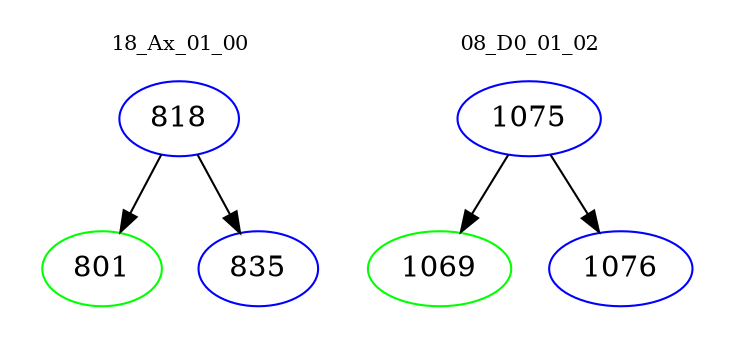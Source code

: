 digraph{
subgraph cluster_0 {
color = white
label = "18_Ax_01_00";
fontsize=10;
T0_818 [label="818", color="blue"]
T0_818 -> T0_801 [color="black"]
T0_801 [label="801", color="green"]
T0_818 -> T0_835 [color="black"]
T0_835 [label="835", color="blue"]
}
subgraph cluster_1 {
color = white
label = "08_D0_01_02";
fontsize=10;
T1_1075 [label="1075", color="blue"]
T1_1075 -> T1_1069 [color="black"]
T1_1069 [label="1069", color="green"]
T1_1075 -> T1_1076 [color="black"]
T1_1076 [label="1076", color="blue"]
}
}
